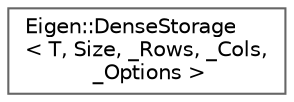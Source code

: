 digraph "类继承关系图"
{
 // LATEX_PDF_SIZE
  bgcolor="transparent";
  edge [fontname=Helvetica,fontsize=10,labelfontname=Helvetica,labelfontsize=10];
  node [fontname=Helvetica,fontsize=10,shape=box,height=0.2,width=0.4];
  rankdir="LR";
  Node0 [id="Node000000",label="Eigen::DenseStorage\l\< T, Size, _Rows, _Cols,\l _Options \>",height=0.2,width=0.4,color="grey40", fillcolor="white", style="filled",URL="$class_eigen_1_1_dense_storage.html",tooltip=" "];
}
